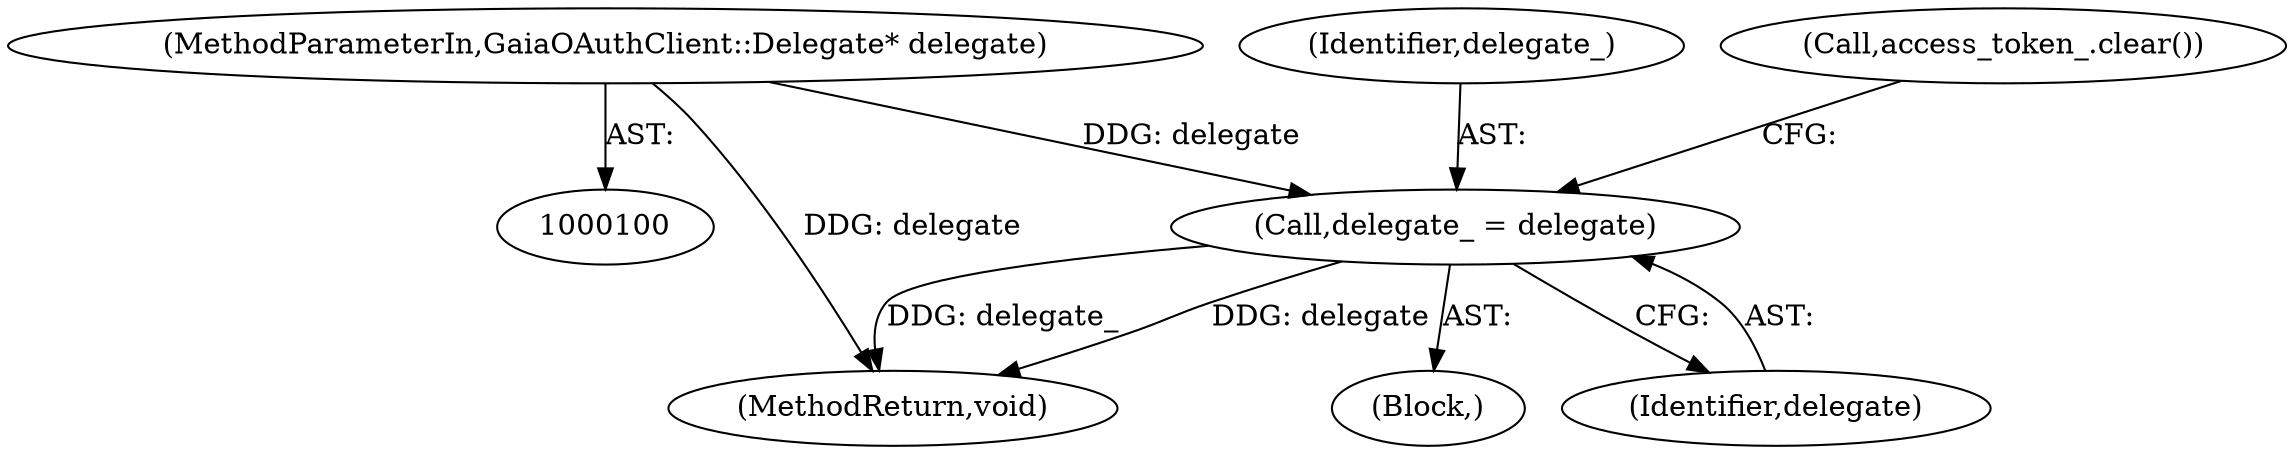 digraph "0_Chrome_7cf563aba8f4b3bab68e9bfe43824d952241dcf7_3@pointer" {
"1000103" [label="(MethodParameterIn,GaiaOAuthClient::Delegate* delegate)"];
"1000110" [label="(Call,delegate_ = delegate)"];
"1000156" [label="(MethodReturn,void)"];
"1000104" [label="(Block,)"];
"1000112" [label="(Identifier,delegate)"];
"1000111" [label="(Identifier,delegate_)"];
"1000110" [label="(Call,delegate_ = delegate)"];
"1000113" [label="(Call,access_token_.clear())"];
"1000103" [label="(MethodParameterIn,GaiaOAuthClient::Delegate* delegate)"];
"1000103" -> "1000100"  [label="AST: "];
"1000103" -> "1000156"  [label="DDG: delegate"];
"1000103" -> "1000110"  [label="DDG: delegate"];
"1000110" -> "1000104"  [label="AST: "];
"1000110" -> "1000112"  [label="CFG: "];
"1000111" -> "1000110"  [label="AST: "];
"1000112" -> "1000110"  [label="AST: "];
"1000113" -> "1000110"  [label="CFG: "];
"1000110" -> "1000156"  [label="DDG: delegate"];
"1000110" -> "1000156"  [label="DDG: delegate_"];
}
